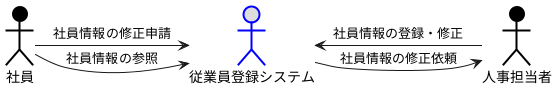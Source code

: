 @startuml 従業員登録システム
actor 社員 #000000;line:Black;line.bold;
actor 人事担当者 #000000;line:Black;line.bold;
actor 従業員登録システム #DDDDDD;line:Blue;line.bold;

社員 -> 従業員登録システム : 社員情報の参照
人事担当者 -> 従業員登録システム : 社員情報の登録・修正
社員 -> 従業員登録システム : 社員情報の修正申請
従業員登録システム -> 人事担当者 : 社員情報の修正依頼

@enduml
